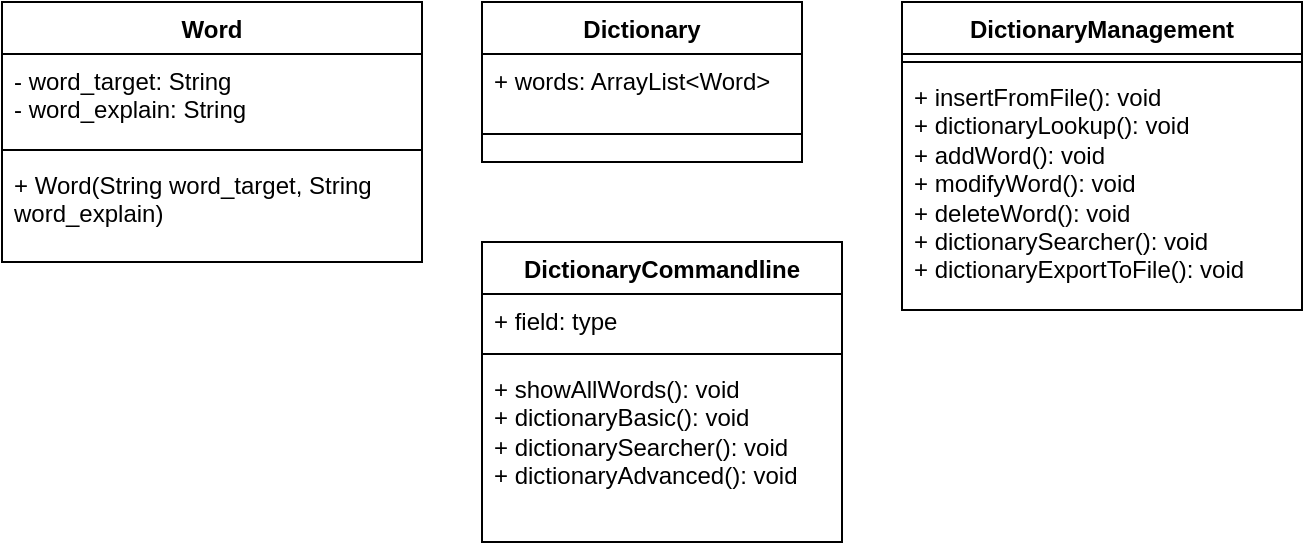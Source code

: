 <mxfile version="21.6.6" type="github" pages="2">
  <diagram id="C5RBs43oDa-KdzZeNtuy" name="cmd">
    <mxGraphModel dx="1823" dy="1751" grid="1" gridSize="10" guides="1" tooltips="1" connect="1" arrows="1" fold="1" page="1" pageScale="1" pageWidth="827" pageHeight="1169" math="0" shadow="0">
      <root>
        <mxCell id="WIyWlLk6GJQsqaUBKTNV-0" />
        <mxCell id="WIyWlLk6GJQsqaUBKTNV-1" parent="WIyWlLk6GJQsqaUBKTNV-0" />
        <mxCell id="tXaUiWjBVSACxav1ar_c-1" value="Word" style="swimlane;fontStyle=1;align=center;verticalAlign=top;childLayout=stackLayout;horizontal=1;startSize=26;horizontalStack=0;resizeParent=1;resizeParentMax=0;resizeLast=0;collapsible=1;marginBottom=0;whiteSpace=wrap;html=1;" vertex="1" parent="WIyWlLk6GJQsqaUBKTNV-1">
          <mxGeometry x="-220" y="-200" width="210" height="130" as="geometry" />
        </mxCell>
        <mxCell id="tXaUiWjBVSACxav1ar_c-2" value="- word_target: String&lt;br&gt;- word_explain: String" style="text;strokeColor=none;fillColor=none;align=left;verticalAlign=top;spacingLeft=4;spacingRight=4;overflow=hidden;rotatable=0;points=[[0,0.5],[1,0.5]];portConstraint=eastwest;whiteSpace=wrap;html=1;" vertex="1" parent="tXaUiWjBVSACxav1ar_c-1">
          <mxGeometry y="26" width="210" height="44" as="geometry" />
        </mxCell>
        <mxCell id="tXaUiWjBVSACxav1ar_c-3" value="" style="line;strokeWidth=1;fillColor=none;align=left;verticalAlign=middle;spacingTop=-1;spacingLeft=3;spacingRight=3;rotatable=0;labelPosition=right;points=[];portConstraint=eastwest;strokeColor=inherit;" vertex="1" parent="tXaUiWjBVSACxav1ar_c-1">
          <mxGeometry y="70" width="210" height="8" as="geometry" />
        </mxCell>
        <mxCell id="tXaUiWjBVSACxav1ar_c-4" value="+ Word(String word_target, String word_explain)" style="text;strokeColor=none;fillColor=none;align=left;verticalAlign=top;spacingLeft=4;spacingRight=4;overflow=hidden;rotatable=0;points=[[0,0.5],[1,0.5]];portConstraint=eastwest;whiteSpace=wrap;html=1;" vertex="1" parent="tXaUiWjBVSACxav1ar_c-1">
          <mxGeometry y="78" width="210" height="52" as="geometry" />
        </mxCell>
        <mxCell id="tXaUiWjBVSACxav1ar_c-5" value="Dictionary" style="swimlane;fontStyle=1;align=center;verticalAlign=top;childLayout=stackLayout;horizontal=1;startSize=26;horizontalStack=0;resizeParent=1;resizeParentMax=0;resizeLast=0;collapsible=1;marginBottom=0;whiteSpace=wrap;html=1;" vertex="1" parent="WIyWlLk6GJQsqaUBKTNV-1">
          <mxGeometry x="20" y="-200" width="160" height="80" as="geometry" />
        </mxCell>
        <mxCell id="tXaUiWjBVSACxav1ar_c-6" value="+ words: ArrayList&amp;lt;Word&amp;gt;" style="text;strokeColor=none;fillColor=none;align=left;verticalAlign=top;spacingLeft=4;spacingRight=4;overflow=hidden;rotatable=0;points=[[0,0.5],[1,0.5]];portConstraint=eastwest;whiteSpace=wrap;html=1;" vertex="1" parent="tXaUiWjBVSACxav1ar_c-5">
          <mxGeometry y="26" width="160" height="26" as="geometry" />
        </mxCell>
        <mxCell id="tXaUiWjBVSACxav1ar_c-7" value="" style="line;strokeWidth=1;fillColor=none;align=left;verticalAlign=middle;spacingTop=-1;spacingLeft=3;spacingRight=3;rotatable=0;labelPosition=right;points=[];portConstraint=eastwest;strokeColor=inherit;" vertex="1" parent="tXaUiWjBVSACxav1ar_c-5">
          <mxGeometry y="52" width="160" height="28" as="geometry" />
        </mxCell>
        <mxCell id="tXaUiWjBVSACxav1ar_c-9" value="DictionaryCommandline" style="swimlane;fontStyle=1;align=center;verticalAlign=top;childLayout=stackLayout;horizontal=1;startSize=26;horizontalStack=0;resizeParent=1;resizeParentMax=0;resizeLast=0;collapsible=1;marginBottom=0;whiteSpace=wrap;html=1;" vertex="1" parent="WIyWlLk6GJQsqaUBKTNV-1">
          <mxGeometry x="20" y="-80" width="180" height="150" as="geometry" />
        </mxCell>
        <mxCell id="tXaUiWjBVSACxav1ar_c-10" value="+ field: type" style="text;strokeColor=none;fillColor=none;align=left;verticalAlign=top;spacingLeft=4;spacingRight=4;overflow=hidden;rotatable=0;points=[[0,0.5],[1,0.5]];portConstraint=eastwest;whiteSpace=wrap;html=1;" vertex="1" parent="tXaUiWjBVSACxav1ar_c-9">
          <mxGeometry y="26" width="180" height="26" as="geometry" />
        </mxCell>
        <mxCell id="tXaUiWjBVSACxav1ar_c-11" value="" style="line;strokeWidth=1;fillColor=none;align=left;verticalAlign=middle;spacingTop=-1;spacingLeft=3;spacingRight=3;rotatable=0;labelPosition=right;points=[];portConstraint=eastwest;strokeColor=inherit;" vertex="1" parent="tXaUiWjBVSACxav1ar_c-9">
          <mxGeometry y="52" width="180" height="8" as="geometry" />
        </mxCell>
        <mxCell id="tXaUiWjBVSACxav1ar_c-12" value="+ showAllWords(): void&lt;br&gt;+ dictionaryBasic(): void&lt;br&gt;+ dictionarySearcher(): void&lt;br&gt;+ dictionaryAdvanced(): void" style="text;strokeColor=none;fillColor=none;align=left;verticalAlign=top;spacingLeft=4;spacingRight=4;overflow=hidden;rotatable=0;points=[[0,0.5],[1,0.5]];portConstraint=eastwest;whiteSpace=wrap;html=1;" vertex="1" parent="tXaUiWjBVSACxav1ar_c-9">
          <mxGeometry y="60" width="180" height="90" as="geometry" />
        </mxCell>
        <mxCell id="tXaUiWjBVSACxav1ar_c-13" value="DictionaryManagement" style="swimlane;fontStyle=1;align=center;verticalAlign=top;childLayout=stackLayout;horizontal=1;startSize=26;horizontalStack=0;resizeParent=1;resizeParentMax=0;resizeLast=0;collapsible=1;marginBottom=0;whiteSpace=wrap;html=1;" vertex="1" parent="WIyWlLk6GJQsqaUBKTNV-1">
          <mxGeometry x="230" y="-200" width="200" height="154" as="geometry" />
        </mxCell>
        <mxCell id="tXaUiWjBVSACxav1ar_c-15" value="" style="line;strokeWidth=1;fillColor=none;align=left;verticalAlign=middle;spacingTop=-1;spacingLeft=3;spacingRight=3;rotatable=0;labelPosition=right;points=[];portConstraint=eastwest;strokeColor=inherit;" vertex="1" parent="tXaUiWjBVSACxav1ar_c-13">
          <mxGeometry y="26" width="200" height="8" as="geometry" />
        </mxCell>
        <mxCell id="tXaUiWjBVSACxav1ar_c-16" value="+ insertFromFile(): void&lt;br&gt;+ dictionaryLookup(): void&lt;br&gt;+ addWord(): void&lt;br&gt;+ modifyWord(): void&lt;br&gt;+ deleteWord(): void&lt;br&gt;+ dictionarySearcher(): void&lt;br&gt;+ dictionaryExportToFile(): void&lt;br&gt;&amp;nbsp;" style="text;strokeColor=none;fillColor=none;align=left;verticalAlign=top;spacingLeft=4;spacingRight=4;overflow=hidden;rotatable=0;points=[[0,0.5],[1,0.5]];portConstraint=eastwest;whiteSpace=wrap;html=1;" vertex="1" parent="tXaUiWjBVSACxav1ar_c-13">
          <mxGeometry y="34" width="200" height="120" as="geometry" />
        </mxCell>
      </root>
    </mxGraphModel>
  </diagram>
  <diagram id="qVZZNQaZMxuDOD4ARkbX" name="gui">
    <mxGraphModel dx="996" dy="582" grid="1" gridSize="10" guides="1" tooltips="1" connect="1" arrows="1" fold="1" page="1" pageScale="1" pageWidth="850" pageHeight="1100" math="0" shadow="0">
      <root>
        <mxCell id="0" />
        <mxCell id="1" parent="0" />
        <mxCell id="lqqOE6oQ6-sXw6__9El8-1" value="DictionaryApplication" style="swimlane;fontStyle=1;align=center;verticalAlign=top;childLayout=stackLayout;horizontal=1;startSize=26;horizontalStack=0;resizeParent=1;resizeParentMax=0;resizeLast=0;collapsible=1;marginBottom=0;whiteSpace=wrap;html=1;" vertex="1" parent="1">
          <mxGeometry x="80" y="40" width="160" height="86" as="geometry" />
        </mxCell>
        <mxCell id="lqqOE6oQ6-sXw6__9El8-2" value="+ field: type" style="text;strokeColor=none;fillColor=none;align=left;verticalAlign=top;spacingLeft=4;spacingRight=4;overflow=hidden;rotatable=0;points=[[0,0.5],[1,0.5]];portConstraint=eastwest;whiteSpace=wrap;html=1;" vertex="1" parent="lqqOE6oQ6-sXw6__9El8-1">
          <mxGeometry y="26" width="160" height="26" as="geometry" />
        </mxCell>
        <mxCell id="lqqOE6oQ6-sXw6__9El8-3" value="" style="line;strokeWidth=1;fillColor=none;align=left;verticalAlign=middle;spacingTop=-1;spacingLeft=3;spacingRight=3;rotatable=0;labelPosition=right;points=[];portConstraint=eastwest;strokeColor=inherit;" vertex="1" parent="lqqOE6oQ6-sXw6__9El8-1">
          <mxGeometry y="52" width="160" height="8" as="geometry" />
        </mxCell>
        <mxCell id="lqqOE6oQ6-sXw6__9El8-4" value="+ runApplication(): void" style="text;strokeColor=none;fillColor=none;align=left;verticalAlign=top;spacingLeft=4;spacingRight=4;overflow=hidden;rotatable=0;points=[[0,0.5],[1,0.5]];portConstraint=eastwest;whiteSpace=wrap;html=1;" vertex="1" parent="lqqOE6oQ6-sXw6__9El8-1">
          <mxGeometry y="60" width="160" height="26" as="geometry" />
        </mxCell>
      </root>
    </mxGraphModel>
  </diagram>
</mxfile>

